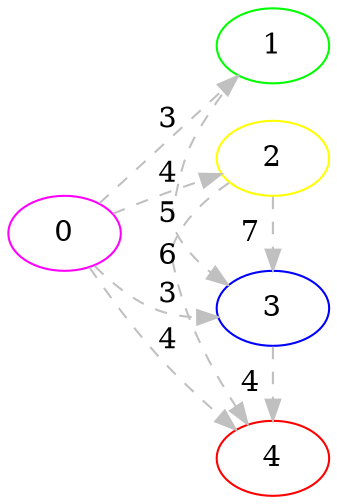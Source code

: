 digraph G {
ranksep = "equally";
rankdir = LR;
{rank = same; 0; };
{rank = same; 1; 2; 3; 4; };
{rank = same; };
4 [color = "red"];
3 [color = "blue"];
1 [color = "green"];
2 [color = "yellow"];
0 [color = "magenta"];
0->1[label="3" color = "grey" style = "dashed"];
0->2[label="4" color = "grey" style = "dashed"];
0->3[label="3" color = "grey" style = "dashed"];
0->4[label="4" color = "grey" style = "dashed"];
1->3[label="5" color = "grey" style = "dashed"];
2->3[label="7" color = "grey" style = "dashed"];
2->4[label="6" color = "grey" style = "dashed"];
3->4[label="4" color = "grey" style = "dashed"];
4
}
